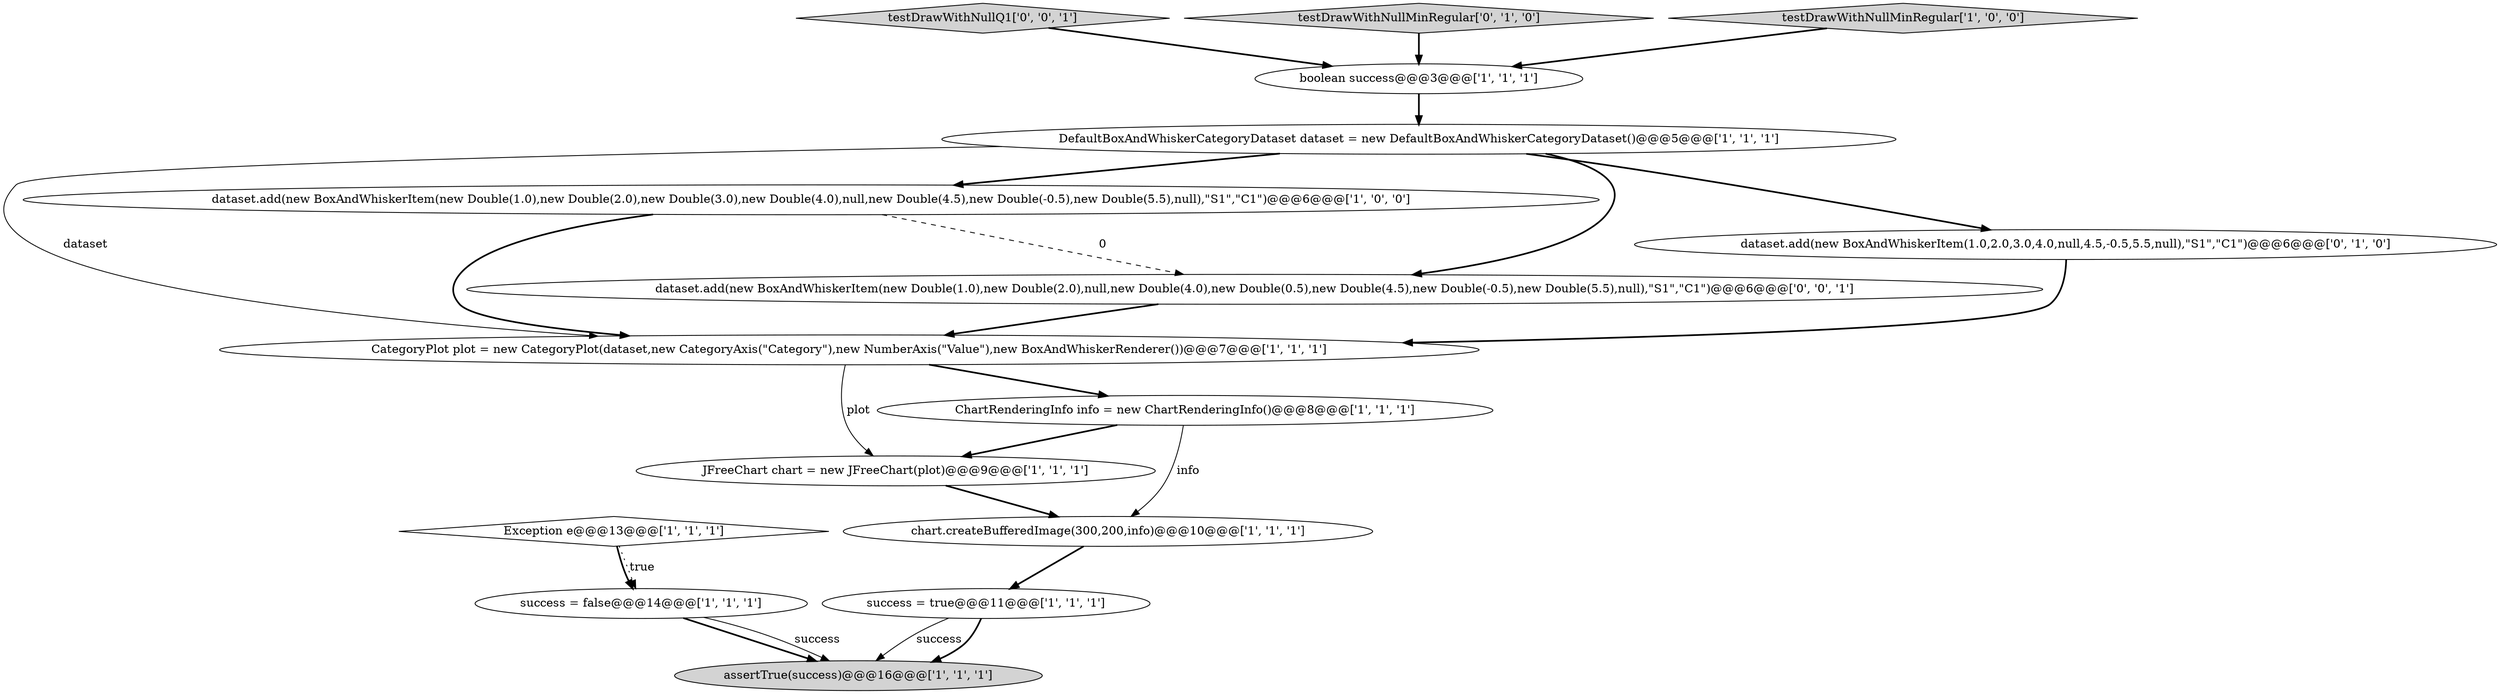 digraph {
0 [style = filled, label = "assertTrue(success)@@@16@@@['1', '1', '1']", fillcolor = lightgray, shape = ellipse image = "AAA0AAABBB1BBB"];
7 [style = filled, label = "Exception e@@@13@@@['1', '1', '1']", fillcolor = white, shape = diamond image = "AAA0AAABBB1BBB"];
11 [style = filled, label = "CategoryPlot plot = new CategoryPlot(dataset,new CategoryAxis(\"Category\"),new NumberAxis(\"Value\"),new BoxAndWhiskerRenderer())@@@7@@@['1', '1', '1']", fillcolor = white, shape = ellipse image = "AAA0AAABBB1BBB"];
3 [style = filled, label = "dataset.add(new BoxAndWhiskerItem(new Double(1.0),new Double(2.0),new Double(3.0),new Double(4.0),null,new Double(4.5),new Double(-0.5),new Double(5.5),null),\"S1\",\"C1\")@@@6@@@['1', '0', '0']", fillcolor = white, shape = ellipse image = "AAA0AAABBB1BBB"];
9 [style = filled, label = "success = false@@@14@@@['1', '1', '1']", fillcolor = white, shape = ellipse image = "AAA0AAABBB1BBB"];
10 [style = filled, label = "boolean success@@@3@@@['1', '1', '1']", fillcolor = white, shape = ellipse image = "AAA0AAABBB1BBB"];
14 [style = filled, label = "testDrawWithNullQ1['0', '0', '1']", fillcolor = lightgray, shape = diamond image = "AAA0AAABBB3BBB"];
5 [style = filled, label = "JFreeChart chart = new JFreeChart(plot)@@@9@@@['1', '1', '1']", fillcolor = white, shape = ellipse image = "AAA0AAABBB1BBB"];
13 [style = filled, label = "testDrawWithNullMinRegular['0', '1', '0']", fillcolor = lightgray, shape = diamond image = "AAA0AAABBB2BBB"];
15 [style = filled, label = "dataset.add(new BoxAndWhiskerItem(new Double(1.0),new Double(2.0),null,new Double(4.0),new Double(0.5),new Double(4.5),new Double(-0.5),new Double(5.5),null),\"S1\",\"C1\")@@@6@@@['0', '0', '1']", fillcolor = white, shape = ellipse image = "AAA0AAABBB3BBB"];
1 [style = filled, label = "testDrawWithNullMinRegular['1', '0', '0']", fillcolor = lightgray, shape = diamond image = "AAA0AAABBB1BBB"];
6 [style = filled, label = "chart.createBufferedImage(300,200,info)@@@10@@@['1', '1', '1']", fillcolor = white, shape = ellipse image = "AAA0AAABBB1BBB"];
4 [style = filled, label = "success = true@@@11@@@['1', '1', '1']", fillcolor = white, shape = ellipse image = "AAA0AAABBB1BBB"];
2 [style = filled, label = "DefaultBoxAndWhiskerCategoryDataset dataset = new DefaultBoxAndWhiskerCategoryDataset()@@@5@@@['1', '1', '1']", fillcolor = white, shape = ellipse image = "AAA0AAABBB1BBB"];
12 [style = filled, label = "dataset.add(new BoxAndWhiskerItem(1.0,2.0,3.0,4.0,null,4.5,-0.5,5.5,null),\"S1\",\"C1\")@@@6@@@['0', '1', '0']", fillcolor = white, shape = ellipse image = "AAA0AAABBB2BBB"];
8 [style = filled, label = "ChartRenderingInfo info = new ChartRenderingInfo()@@@8@@@['1', '1', '1']", fillcolor = white, shape = ellipse image = "AAA0AAABBB1BBB"];
3->11 [style = bold, label=""];
10->2 [style = bold, label=""];
1->10 [style = bold, label=""];
8->5 [style = bold, label=""];
6->4 [style = bold, label=""];
7->9 [style = bold, label=""];
2->11 [style = solid, label="dataset"];
9->0 [style = bold, label=""];
9->0 [style = solid, label="success"];
7->9 [style = dotted, label="true"];
4->0 [style = solid, label="success"];
2->3 [style = bold, label=""];
11->5 [style = solid, label="plot"];
2->12 [style = bold, label=""];
15->11 [style = bold, label=""];
11->8 [style = bold, label=""];
3->15 [style = dashed, label="0"];
12->11 [style = bold, label=""];
13->10 [style = bold, label=""];
14->10 [style = bold, label=""];
5->6 [style = bold, label=""];
2->15 [style = bold, label=""];
8->6 [style = solid, label="info"];
4->0 [style = bold, label=""];
}
